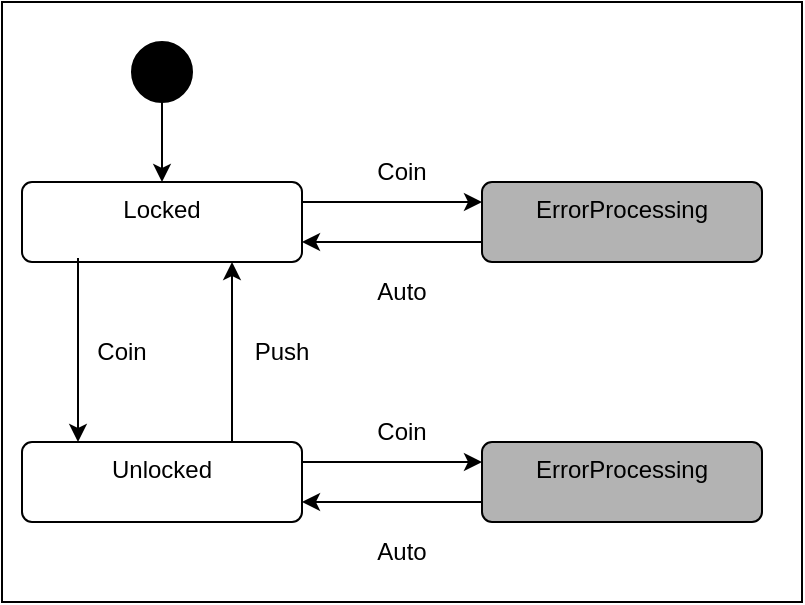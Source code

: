 <mxfile>
    <diagram id="zXCc47Jv80DjdVU-Vvg6" name="Page-1">
        <mxGraphModel dx="754" dy="527" grid="1" gridSize="10" guides="1" tooltips="1" connect="1" arrows="1" fold="1" page="1" pageScale="1" pageWidth="827" pageHeight="1169" math="0" shadow="0">
            <root>
                <mxCell id="0"/>
                <mxCell id="1" parent="0"/>
                <mxCell id="4" value="" style="rounded=0;whiteSpace=wrap;html=1;" parent="1" vertex="1">
                    <mxGeometry x="80" y="30" width="400" height="300" as="geometry"/>
                </mxCell>
                <mxCell id="2" value="Locked" style="html=1;align=center;verticalAlign=top;rounded=1;absoluteArcSize=1;arcSize=10;dashed=0;whiteSpace=wrap;" parent="1" vertex="1">
                    <mxGeometry x="90" y="120" width="140" height="40" as="geometry"/>
                </mxCell>
                <mxCell id="3" value="Unlocked" style="html=1;align=center;verticalAlign=top;rounded=1;absoluteArcSize=1;arcSize=10;dashed=0;whiteSpace=wrap;" parent="1" vertex="1">
                    <mxGeometry x="90" y="250" width="140" height="40" as="geometry"/>
                </mxCell>
                <mxCell id="11" value="" style="edgeStyle=none;html=1;" parent="1" source="5" target="2" edge="1">
                    <mxGeometry relative="1" as="geometry"/>
                </mxCell>
                <mxCell id="5" value="" style="ellipse;fillColor=strokeColor;html=1;" parent="1" vertex="1">
                    <mxGeometry x="145" y="50" width="30" height="30" as="geometry"/>
                </mxCell>
                <mxCell id="8" value="" style="edgeStyle=none;orthogonalLoop=1;jettySize=auto;html=1;exitX=0.2;exitY=0.95;exitDx=0;exitDy=0;exitPerimeter=0;" parent="1" source="2" edge="1">
                    <mxGeometry width="80" relative="1" as="geometry">
                        <mxPoint x="115" y="170" as="sourcePoint"/>
                        <mxPoint x="118" y="250" as="targetPoint"/>
                        <Array as="points"/>
                    </mxGeometry>
                </mxCell>
                <mxCell id="12" value="Coin" style="text;strokeColor=none;align=center;fillColor=none;html=1;verticalAlign=middle;whiteSpace=wrap;rounded=0;" parent="1" vertex="1">
                    <mxGeometry x="250" y="230" width="60" height="30" as="geometry"/>
                </mxCell>
                <mxCell id="13" value="" style="edgeStyle=none;orthogonalLoop=1;jettySize=auto;html=1;exitX=0.75;exitY=0;exitDx=0;exitDy=0;entryX=0.75;entryY=1;entryDx=0;entryDy=0;" parent="1" source="3" target="2" edge="1">
                    <mxGeometry width="80" relative="1" as="geometry">
                        <mxPoint x="310" y="280" as="sourcePoint"/>
                        <mxPoint x="390" y="280" as="targetPoint"/>
                        <Array as="points"/>
                    </mxGeometry>
                </mxCell>
                <mxCell id="14" value="Push" style="text;strokeColor=none;align=center;fillColor=none;html=1;verticalAlign=middle;whiteSpace=wrap;rounded=0;" parent="1" vertex="1">
                    <mxGeometry x="190" y="190" width="60" height="30" as="geometry"/>
                </mxCell>
                <mxCell id="19" value="ErrorProcessing" style="html=1;align=center;verticalAlign=top;rounded=1;absoluteArcSize=1;arcSize=10;dashed=0;whiteSpace=wrap;fillColor=#B3B3B3;" vertex="1" parent="1">
                    <mxGeometry x="320" y="120" width="140" height="40" as="geometry"/>
                </mxCell>
                <mxCell id="20" value="ErrorProcessing" style="html=1;align=center;verticalAlign=top;rounded=1;absoluteArcSize=1;arcSize=10;dashed=0;whiteSpace=wrap;fillColor=#B3B3B3;" vertex="1" parent="1">
                    <mxGeometry x="320" y="250" width="140" height="40" as="geometry"/>
                </mxCell>
                <mxCell id="22" value="" style="edgeStyle=none;orthogonalLoop=1;jettySize=auto;html=1;exitX=1;exitY=0.25;exitDx=0;exitDy=0;entryX=0;entryY=0.25;entryDx=0;entryDy=0;" edge="1" parent="1" source="2" target="19">
                    <mxGeometry width="80" relative="1" as="geometry">
                        <mxPoint x="205" y="260" as="sourcePoint"/>
                        <mxPoint x="205" y="170" as="targetPoint"/>
                        <Array as="points"/>
                    </mxGeometry>
                </mxCell>
                <mxCell id="23" value="" style="edgeStyle=none;orthogonalLoop=1;jettySize=auto;html=1;entryX=1;entryY=0.75;entryDx=0;entryDy=0;exitX=0;exitY=0.75;exitDx=0;exitDy=0;" edge="1" parent="1" source="19" target="2">
                    <mxGeometry width="80" relative="1" as="geometry">
                        <mxPoint x="240" y="140" as="sourcePoint"/>
                        <mxPoint x="330" y="140" as="targetPoint"/>
                        <Array as="points"/>
                    </mxGeometry>
                </mxCell>
                <mxCell id="24" value="Coin" style="text;strokeColor=none;align=center;fillColor=none;html=1;verticalAlign=middle;whiteSpace=wrap;rounded=0;" vertex="1" parent="1">
                    <mxGeometry x="110" y="190" width="60" height="30" as="geometry"/>
                </mxCell>
                <mxCell id="25" value="" style="edgeStyle=none;orthogonalLoop=1;jettySize=auto;html=1;exitX=1;exitY=0.25;exitDx=0;exitDy=0;entryX=0;entryY=0.25;entryDx=0;entryDy=0;" edge="1" parent="1" source="3" target="20">
                    <mxGeometry width="80" relative="1" as="geometry">
                        <mxPoint x="240" y="140" as="sourcePoint"/>
                        <mxPoint x="330" y="140" as="targetPoint"/>
                        <Array as="points"/>
                    </mxGeometry>
                </mxCell>
                <mxCell id="26" value="" style="edgeStyle=none;orthogonalLoop=1;jettySize=auto;html=1;exitX=0;exitY=0.75;exitDx=0;exitDy=0;entryX=1;entryY=0.75;entryDx=0;entryDy=0;" edge="1" parent="1" source="20" target="3">
                    <mxGeometry width="80" relative="1" as="geometry">
                        <mxPoint x="240" y="270" as="sourcePoint"/>
                        <mxPoint x="330" y="270" as="targetPoint"/>
                        <Array as="points"/>
                    </mxGeometry>
                </mxCell>
                <mxCell id="27" value="Auto" style="text;strokeColor=none;align=center;fillColor=none;html=1;verticalAlign=middle;whiteSpace=wrap;rounded=0;" vertex="1" parent="1">
                    <mxGeometry x="250" y="290" width="60" height="30" as="geometry"/>
                </mxCell>
                <mxCell id="28" value="Auto" style="text;strokeColor=none;align=center;fillColor=none;html=1;verticalAlign=middle;whiteSpace=wrap;rounded=0;" vertex="1" parent="1">
                    <mxGeometry x="250" y="160" width="60" height="30" as="geometry"/>
                </mxCell>
                <mxCell id="29" value="Coin" style="text;strokeColor=none;align=center;fillColor=none;html=1;verticalAlign=middle;whiteSpace=wrap;rounded=0;" vertex="1" parent="1">
                    <mxGeometry x="250" y="100" width="60" height="30" as="geometry"/>
                </mxCell>
            </root>
        </mxGraphModel>
    </diagram>
</mxfile>